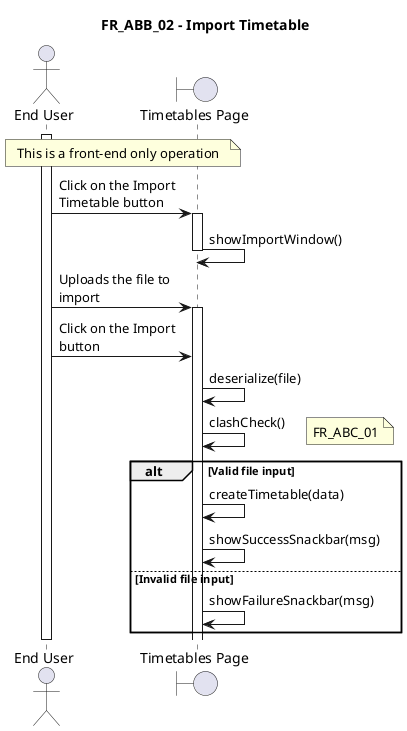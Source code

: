 @startuml FR_ABB_02
title FR_ABB_02 - Import Timetable
skinparam maxMessageSize 125

actor "End User" as eu
boundary "Timetables Page" as fe
' control "TimetableController" as ct
' entity "Timetable" as en
' database "Database" as db

activate eu

note across : This is a front-end only operation


eu -> fe ++ : Click on the Import Timetable button
fe -> fe -- : showImportWindow()

eu -> fe ++ : Uploads the file to import
eu -> fe : Click on the Import button

fe -> fe : deserialize(file)
fe -> fe : clashCheck()
note right : FR_ABC_01


alt Valid file input
    fe -> fe : createTimetable(data)
    fe -> fe : showSuccessSnackbar(msg)
else Invalid file input
    fe -> fe : showFailureSnackbar(msg)
end



deactivate eu

@enduml